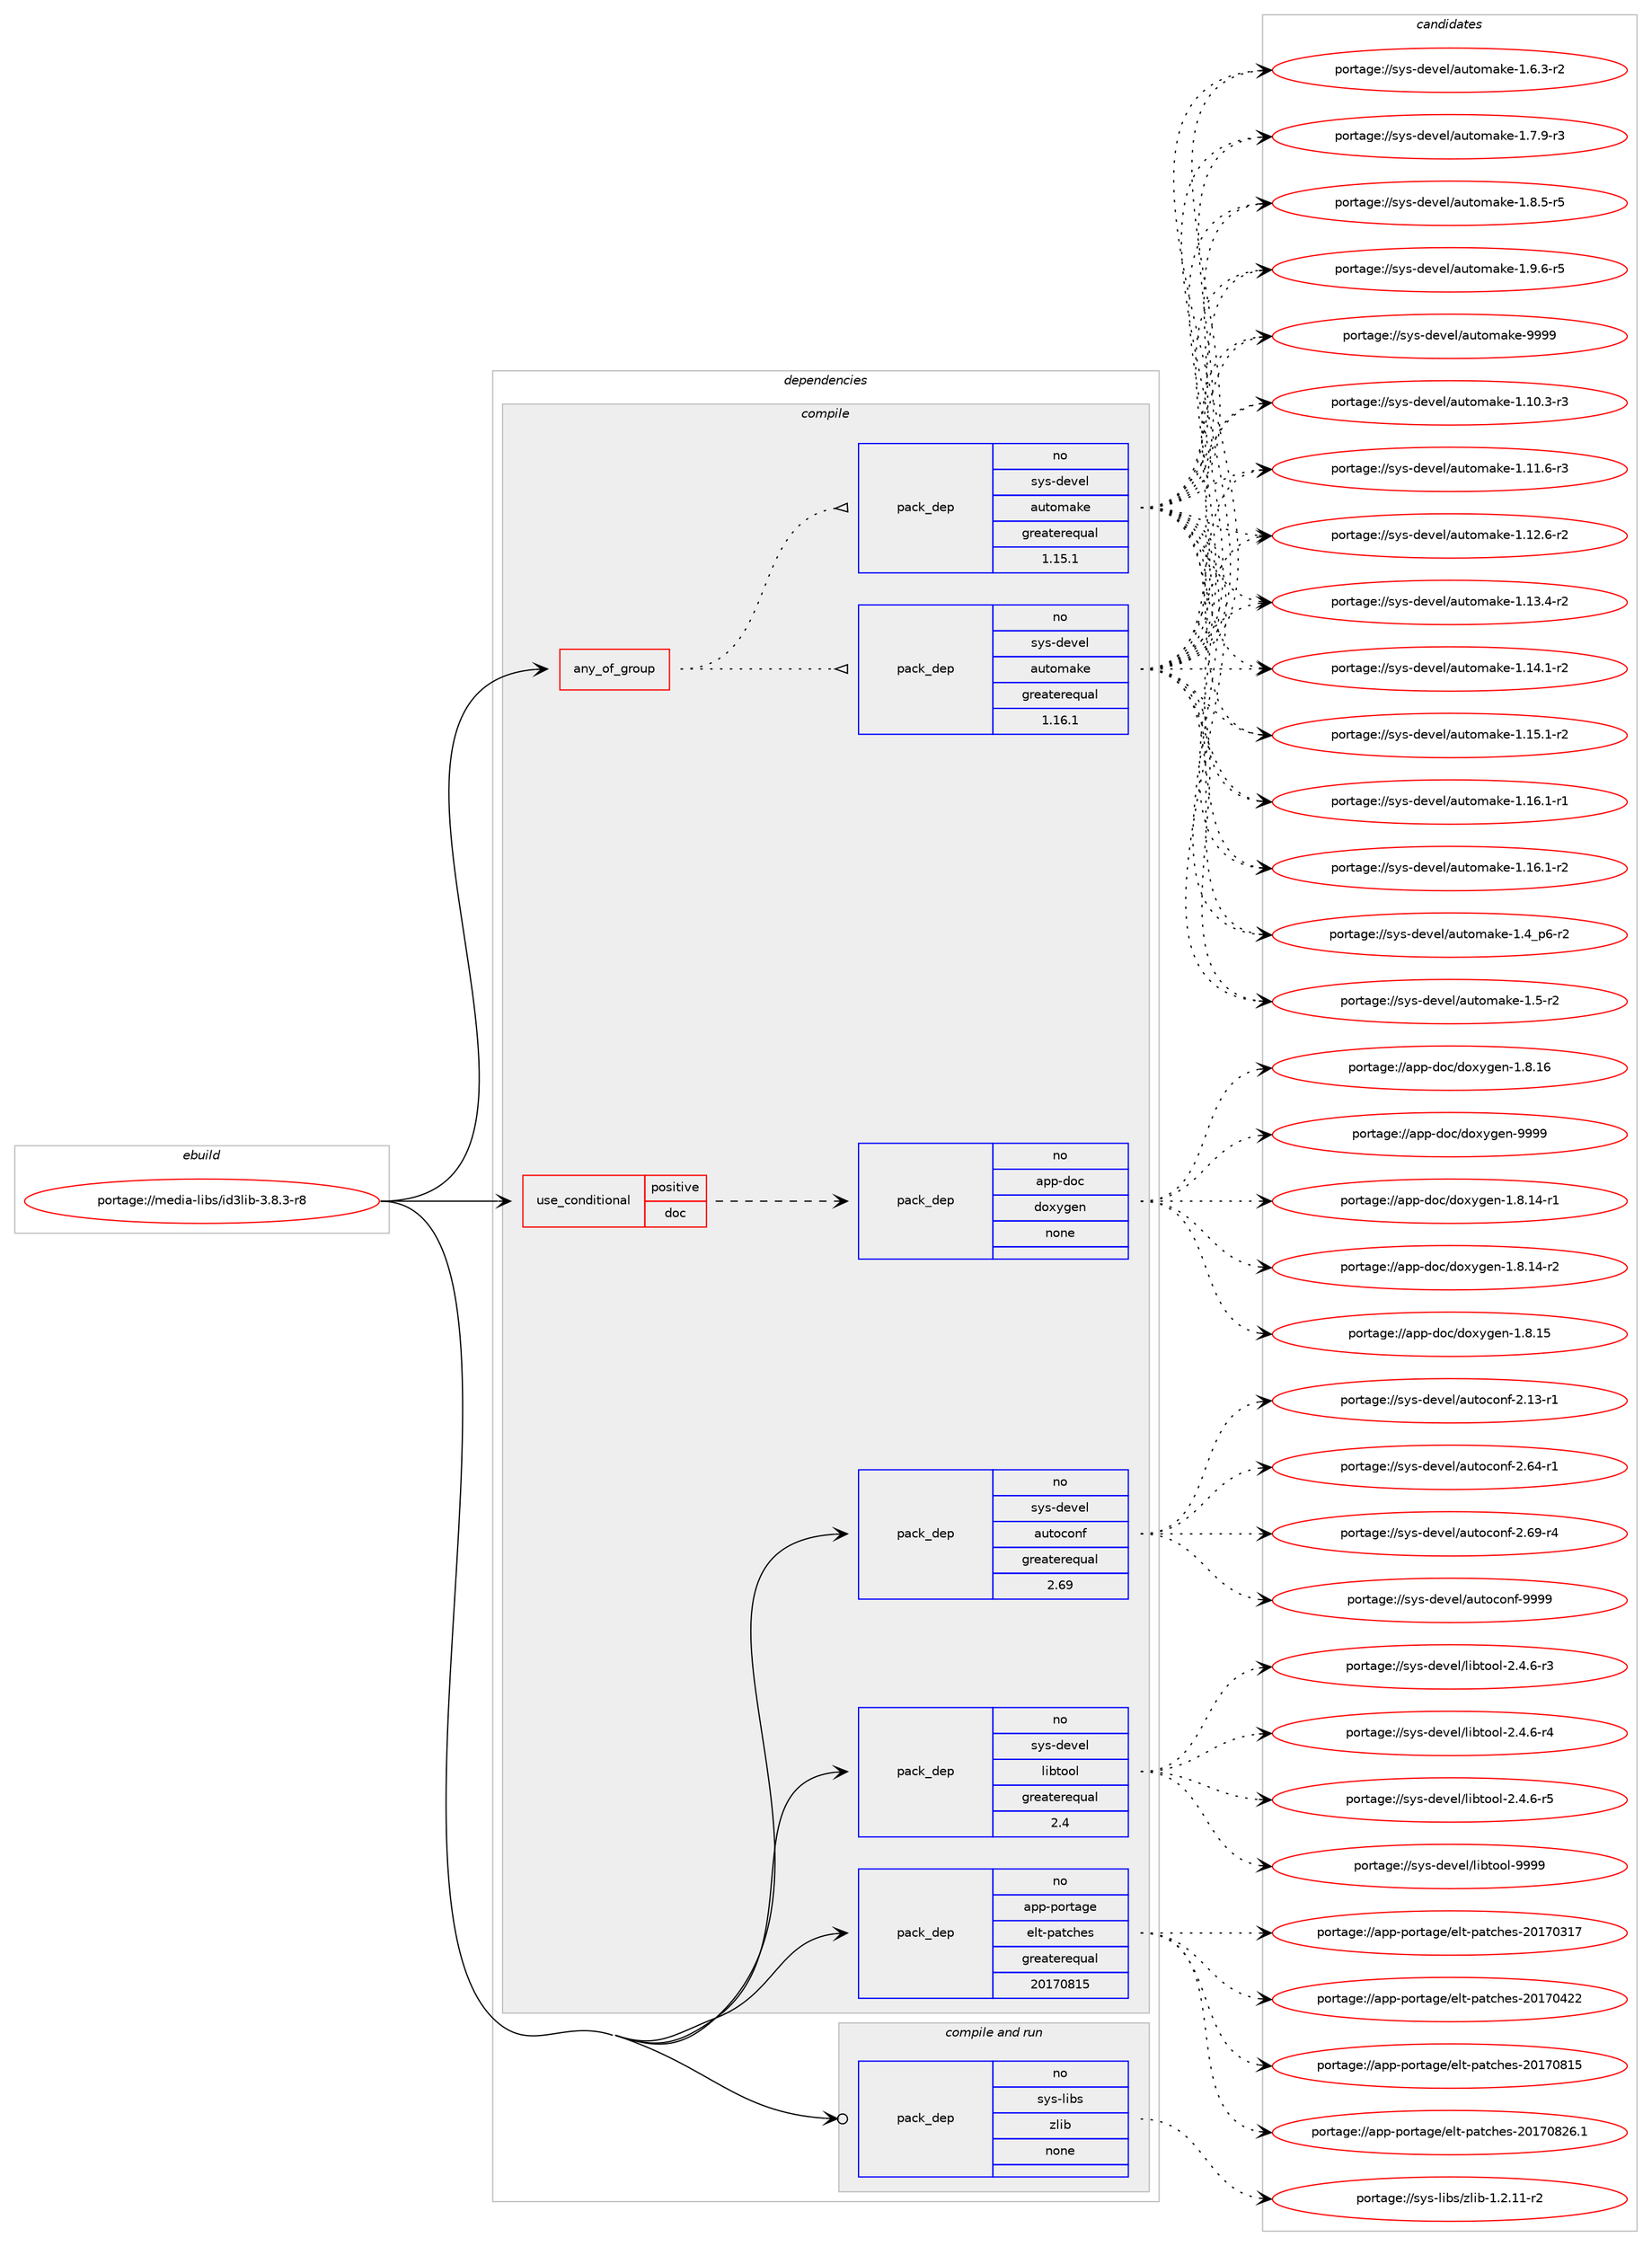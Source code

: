 digraph prolog {

# *************
# Graph options
# *************

newrank=true;
concentrate=true;
compound=true;
graph [rankdir=LR,fontname=Helvetica,fontsize=10,ranksep=1.5];#, ranksep=2.5, nodesep=0.2];
edge  [arrowhead=vee];
node  [fontname=Helvetica,fontsize=10];

# **********
# The ebuild
# **********

subgraph cluster_leftcol {
color=gray;
rank=same;
label=<<i>ebuild</i>>;
id [label="portage://media-libs/id3lib-3.8.3-r8", color=red, width=4, href="../media-libs/id3lib-3.8.3-r8.svg"];
}

# ****************
# The dependencies
# ****************

subgraph cluster_midcol {
color=gray;
label=<<i>dependencies</i>>;
subgraph cluster_compile {
fillcolor="#eeeeee";
style=filled;
label=<<i>compile</i>>;
subgraph any5041 {
dependency319662 [label=<<TABLE BORDER="0" CELLBORDER="1" CELLSPACING="0" CELLPADDING="4"><TR><TD CELLPADDING="10">any_of_group</TD></TR></TABLE>>, shape=none, color=red];subgraph pack234686 {
dependency319663 [label=<<TABLE BORDER="0" CELLBORDER="1" CELLSPACING="0" CELLPADDING="4" WIDTH="220"><TR><TD ROWSPAN="6" CELLPADDING="30">pack_dep</TD></TR><TR><TD WIDTH="110">no</TD></TR><TR><TD>sys-devel</TD></TR><TR><TD>automake</TD></TR><TR><TD>greaterequal</TD></TR><TR><TD>1.16.1</TD></TR></TABLE>>, shape=none, color=blue];
}
dependency319662:e -> dependency319663:w [weight=20,style="dotted",arrowhead="oinv"];
subgraph pack234687 {
dependency319664 [label=<<TABLE BORDER="0" CELLBORDER="1" CELLSPACING="0" CELLPADDING="4" WIDTH="220"><TR><TD ROWSPAN="6" CELLPADDING="30">pack_dep</TD></TR><TR><TD WIDTH="110">no</TD></TR><TR><TD>sys-devel</TD></TR><TR><TD>automake</TD></TR><TR><TD>greaterequal</TD></TR><TR><TD>1.15.1</TD></TR></TABLE>>, shape=none, color=blue];
}
dependency319662:e -> dependency319664:w [weight=20,style="dotted",arrowhead="oinv"];
}
id:e -> dependency319662:w [weight=20,style="solid",arrowhead="vee"];
subgraph cond79807 {
dependency319665 [label=<<TABLE BORDER="0" CELLBORDER="1" CELLSPACING="0" CELLPADDING="4"><TR><TD ROWSPAN="3" CELLPADDING="10">use_conditional</TD></TR><TR><TD>positive</TD></TR><TR><TD>doc</TD></TR></TABLE>>, shape=none, color=red];
subgraph pack234688 {
dependency319666 [label=<<TABLE BORDER="0" CELLBORDER="1" CELLSPACING="0" CELLPADDING="4" WIDTH="220"><TR><TD ROWSPAN="6" CELLPADDING="30">pack_dep</TD></TR><TR><TD WIDTH="110">no</TD></TR><TR><TD>app-doc</TD></TR><TR><TD>doxygen</TD></TR><TR><TD>none</TD></TR><TR><TD></TD></TR></TABLE>>, shape=none, color=blue];
}
dependency319665:e -> dependency319666:w [weight=20,style="dashed",arrowhead="vee"];
}
id:e -> dependency319665:w [weight=20,style="solid",arrowhead="vee"];
subgraph pack234689 {
dependency319667 [label=<<TABLE BORDER="0" CELLBORDER="1" CELLSPACING="0" CELLPADDING="4" WIDTH="220"><TR><TD ROWSPAN="6" CELLPADDING="30">pack_dep</TD></TR><TR><TD WIDTH="110">no</TD></TR><TR><TD>app-portage</TD></TR><TR><TD>elt-patches</TD></TR><TR><TD>greaterequal</TD></TR><TR><TD>20170815</TD></TR></TABLE>>, shape=none, color=blue];
}
id:e -> dependency319667:w [weight=20,style="solid",arrowhead="vee"];
subgraph pack234690 {
dependency319668 [label=<<TABLE BORDER="0" CELLBORDER="1" CELLSPACING="0" CELLPADDING="4" WIDTH="220"><TR><TD ROWSPAN="6" CELLPADDING="30">pack_dep</TD></TR><TR><TD WIDTH="110">no</TD></TR><TR><TD>sys-devel</TD></TR><TR><TD>autoconf</TD></TR><TR><TD>greaterequal</TD></TR><TR><TD>2.69</TD></TR></TABLE>>, shape=none, color=blue];
}
id:e -> dependency319668:w [weight=20,style="solid",arrowhead="vee"];
subgraph pack234691 {
dependency319669 [label=<<TABLE BORDER="0" CELLBORDER="1" CELLSPACING="0" CELLPADDING="4" WIDTH="220"><TR><TD ROWSPAN="6" CELLPADDING="30">pack_dep</TD></TR><TR><TD WIDTH="110">no</TD></TR><TR><TD>sys-devel</TD></TR><TR><TD>libtool</TD></TR><TR><TD>greaterequal</TD></TR><TR><TD>2.4</TD></TR></TABLE>>, shape=none, color=blue];
}
id:e -> dependency319669:w [weight=20,style="solid",arrowhead="vee"];
}
subgraph cluster_compileandrun {
fillcolor="#eeeeee";
style=filled;
label=<<i>compile and run</i>>;
subgraph pack234692 {
dependency319670 [label=<<TABLE BORDER="0" CELLBORDER="1" CELLSPACING="0" CELLPADDING="4" WIDTH="220"><TR><TD ROWSPAN="6" CELLPADDING="30">pack_dep</TD></TR><TR><TD WIDTH="110">no</TD></TR><TR><TD>sys-libs</TD></TR><TR><TD>zlib</TD></TR><TR><TD>none</TD></TR><TR><TD></TD></TR></TABLE>>, shape=none, color=blue];
}
id:e -> dependency319670:w [weight=20,style="solid",arrowhead="odotvee"];
}
subgraph cluster_run {
fillcolor="#eeeeee";
style=filled;
label=<<i>run</i>>;
}
}

# **************
# The candidates
# **************

subgraph cluster_choices {
rank=same;
color=gray;
label=<<i>candidates</i>>;

subgraph choice234686 {
color=black;
nodesep=1;
choiceportage11512111545100101118101108479711711611110997107101454946494846514511451 [label="portage://sys-devel/automake-1.10.3-r3", color=red, width=4,href="../sys-devel/automake-1.10.3-r3.svg"];
choiceportage11512111545100101118101108479711711611110997107101454946494946544511451 [label="portage://sys-devel/automake-1.11.6-r3", color=red, width=4,href="../sys-devel/automake-1.11.6-r3.svg"];
choiceportage11512111545100101118101108479711711611110997107101454946495046544511450 [label="portage://sys-devel/automake-1.12.6-r2", color=red, width=4,href="../sys-devel/automake-1.12.6-r2.svg"];
choiceportage11512111545100101118101108479711711611110997107101454946495146524511450 [label="portage://sys-devel/automake-1.13.4-r2", color=red, width=4,href="../sys-devel/automake-1.13.4-r2.svg"];
choiceportage11512111545100101118101108479711711611110997107101454946495246494511450 [label="portage://sys-devel/automake-1.14.1-r2", color=red, width=4,href="../sys-devel/automake-1.14.1-r2.svg"];
choiceportage11512111545100101118101108479711711611110997107101454946495346494511450 [label="portage://sys-devel/automake-1.15.1-r2", color=red, width=4,href="../sys-devel/automake-1.15.1-r2.svg"];
choiceportage11512111545100101118101108479711711611110997107101454946495446494511449 [label="portage://sys-devel/automake-1.16.1-r1", color=red, width=4,href="../sys-devel/automake-1.16.1-r1.svg"];
choiceportage11512111545100101118101108479711711611110997107101454946495446494511450 [label="portage://sys-devel/automake-1.16.1-r2", color=red, width=4,href="../sys-devel/automake-1.16.1-r2.svg"];
choiceportage115121115451001011181011084797117116111109971071014549465295112544511450 [label="portage://sys-devel/automake-1.4_p6-r2", color=red, width=4,href="../sys-devel/automake-1.4_p6-r2.svg"];
choiceportage11512111545100101118101108479711711611110997107101454946534511450 [label="portage://sys-devel/automake-1.5-r2", color=red, width=4,href="../sys-devel/automake-1.5-r2.svg"];
choiceportage115121115451001011181011084797117116111109971071014549465446514511450 [label="portage://sys-devel/automake-1.6.3-r2", color=red, width=4,href="../sys-devel/automake-1.6.3-r2.svg"];
choiceportage115121115451001011181011084797117116111109971071014549465546574511451 [label="portage://sys-devel/automake-1.7.9-r3", color=red, width=4,href="../sys-devel/automake-1.7.9-r3.svg"];
choiceportage115121115451001011181011084797117116111109971071014549465646534511453 [label="portage://sys-devel/automake-1.8.5-r5", color=red, width=4,href="../sys-devel/automake-1.8.5-r5.svg"];
choiceportage115121115451001011181011084797117116111109971071014549465746544511453 [label="portage://sys-devel/automake-1.9.6-r5", color=red, width=4,href="../sys-devel/automake-1.9.6-r5.svg"];
choiceportage115121115451001011181011084797117116111109971071014557575757 [label="portage://sys-devel/automake-9999", color=red, width=4,href="../sys-devel/automake-9999.svg"];
dependency319663:e -> choiceportage11512111545100101118101108479711711611110997107101454946494846514511451:w [style=dotted,weight="100"];
dependency319663:e -> choiceportage11512111545100101118101108479711711611110997107101454946494946544511451:w [style=dotted,weight="100"];
dependency319663:e -> choiceportage11512111545100101118101108479711711611110997107101454946495046544511450:w [style=dotted,weight="100"];
dependency319663:e -> choiceportage11512111545100101118101108479711711611110997107101454946495146524511450:w [style=dotted,weight="100"];
dependency319663:e -> choiceportage11512111545100101118101108479711711611110997107101454946495246494511450:w [style=dotted,weight="100"];
dependency319663:e -> choiceportage11512111545100101118101108479711711611110997107101454946495346494511450:w [style=dotted,weight="100"];
dependency319663:e -> choiceportage11512111545100101118101108479711711611110997107101454946495446494511449:w [style=dotted,weight="100"];
dependency319663:e -> choiceportage11512111545100101118101108479711711611110997107101454946495446494511450:w [style=dotted,weight="100"];
dependency319663:e -> choiceportage115121115451001011181011084797117116111109971071014549465295112544511450:w [style=dotted,weight="100"];
dependency319663:e -> choiceportage11512111545100101118101108479711711611110997107101454946534511450:w [style=dotted,weight="100"];
dependency319663:e -> choiceportage115121115451001011181011084797117116111109971071014549465446514511450:w [style=dotted,weight="100"];
dependency319663:e -> choiceportage115121115451001011181011084797117116111109971071014549465546574511451:w [style=dotted,weight="100"];
dependency319663:e -> choiceportage115121115451001011181011084797117116111109971071014549465646534511453:w [style=dotted,weight="100"];
dependency319663:e -> choiceportage115121115451001011181011084797117116111109971071014549465746544511453:w [style=dotted,weight="100"];
dependency319663:e -> choiceportage115121115451001011181011084797117116111109971071014557575757:w [style=dotted,weight="100"];
}
subgraph choice234687 {
color=black;
nodesep=1;
choiceportage11512111545100101118101108479711711611110997107101454946494846514511451 [label="portage://sys-devel/automake-1.10.3-r3", color=red, width=4,href="../sys-devel/automake-1.10.3-r3.svg"];
choiceportage11512111545100101118101108479711711611110997107101454946494946544511451 [label="portage://sys-devel/automake-1.11.6-r3", color=red, width=4,href="../sys-devel/automake-1.11.6-r3.svg"];
choiceportage11512111545100101118101108479711711611110997107101454946495046544511450 [label="portage://sys-devel/automake-1.12.6-r2", color=red, width=4,href="../sys-devel/automake-1.12.6-r2.svg"];
choiceportage11512111545100101118101108479711711611110997107101454946495146524511450 [label="portage://sys-devel/automake-1.13.4-r2", color=red, width=4,href="../sys-devel/automake-1.13.4-r2.svg"];
choiceportage11512111545100101118101108479711711611110997107101454946495246494511450 [label="portage://sys-devel/automake-1.14.1-r2", color=red, width=4,href="../sys-devel/automake-1.14.1-r2.svg"];
choiceportage11512111545100101118101108479711711611110997107101454946495346494511450 [label="portage://sys-devel/automake-1.15.1-r2", color=red, width=4,href="../sys-devel/automake-1.15.1-r2.svg"];
choiceportage11512111545100101118101108479711711611110997107101454946495446494511449 [label="portage://sys-devel/automake-1.16.1-r1", color=red, width=4,href="../sys-devel/automake-1.16.1-r1.svg"];
choiceportage11512111545100101118101108479711711611110997107101454946495446494511450 [label="portage://sys-devel/automake-1.16.1-r2", color=red, width=4,href="../sys-devel/automake-1.16.1-r2.svg"];
choiceportage115121115451001011181011084797117116111109971071014549465295112544511450 [label="portage://sys-devel/automake-1.4_p6-r2", color=red, width=4,href="../sys-devel/automake-1.4_p6-r2.svg"];
choiceportage11512111545100101118101108479711711611110997107101454946534511450 [label="portage://sys-devel/automake-1.5-r2", color=red, width=4,href="../sys-devel/automake-1.5-r2.svg"];
choiceportage115121115451001011181011084797117116111109971071014549465446514511450 [label="portage://sys-devel/automake-1.6.3-r2", color=red, width=4,href="../sys-devel/automake-1.6.3-r2.svg"];
choiceportage115121115451001011181011084797117116111109971071014549465546574511451 [label="portage://sys-devel/automake-1.7.9-r3", color=red, width=4,href="../sys-devel/automake-1.7.9-r3.svg"];
choiceportage115121115451001011181011084797117116111109971071014549465646534511453 [label="portage://sys-devel/automake-1.8.5-r5", color=red, width=4,href="../sys-devel/automake-1.8.5-r5.svg"];
choiceportage115121115451001011181011084797117116111109971071014549465746544511453 [label="portage://sys-devel/automake-1.9.6-r5", color=red, width=4,href="../sys-devel/automake-1.9.6-r5.svg"];
choiceportage115121115451001011181011084797117116111109971071014557575757 [label="portage://sys-devel/automake-9999", color=red, width=4,href="../sys-devel/automake-9999.svg"];
dependency319664:e -> choiceportage11512111545100101118101108479711711611110997107101454946494846514511451:w [style=dotted,weight="100"];
dependency319664:e -> choiceportage11512111545100101118101108479711711611110997107101454946494946544511451:w [style=dotted,weight="100"];
dependency319664:e -> choiceportage11512111545100101118101108479711711611110997107101454946495046544511450:w [style=dotted,weight="100"];
dependency319664:e -> choiceportage11512111545100101118101108479711711611110997107101454946495146524511450:w [style=dotted,weight="100"];
dependency319664:e -> choiceportage11512111545100101118101108479711711611110997107101454946495246494511450:w [style=dotted,weight="100"];
dependency319664:e -> choiceportage11512111545100101118101108479711711611110997107101454946495346494511450:w [style=dotted,weight="100"];
dependency319664:e -> choiceportage11512111545100101118101108479711711611110997107101454946495446494511449:w [style=dotted,weight="100"];
dependency319664:e -> choiceportage11512111545100101118101108479711711611110997107101454946495446494511450:w [style=dotted,weight="100"];
dependency319664:e -> choiceportage115121115451001011181011084797117116111109971071014549465295112544511450:w [style=dotted,weight="100"];
dependency319664:e -> choiceportage11512111545100101118101108479711711611110997107101454946534511450:w [style=dotted,weight="100"];
dependency319664:e -> choiceportage115121115451001011181011084797117116111109971071014549465446514511450:w [style=dotted,weight="100"];
dependency319664:e -> choiceportage115121115451001011181011084797117116111109971071014549465546574511451:w [style=dotted,weight="100"];
dependency319664:e -> choiceportage115121115451001011181011084797117116111109971071014549465646534511453:w [style=dotted,weight="100"];
dependency319664:e -> choiceportage115121115451001011181011084797117116111109971071014549465746544511453:w [style=dotted,weight="100"];
dependency319664:e -> choiceportage115121115451001011181011084797117116111109971071014557575757:w [style=dotted,weight="100"];
}
subgraph choice234688 {
color=black;
nodesep=1;
choiceportage97112112451001119947100111120121103101110454946564649524511449 [label="portage://app-doc/doxygen-1.8.14-r1", color=red, width=4,href="../app-doc/doxygen-1.8.14-r1.svg"];
choiceportage97112112451001119947100111120121103101110454946564649524511450 [label="portage://app-doc/doxygen-1.8.14-r2", color=red, width=4,href="../app-doc/doxygen-1.8.14-r2.svg"];
choiceportage9711211245100111994710011112012110310111045494656464953 [label="portage://app-doc/doxygen-1.8.15", color=red, width=4,href="../app-doc/doxygen-1.8.15.svg"];
choiceportage9711211245100111994710011112012110310111045494656464954 [label="portage://app-doc/doxygen-1.8.16", color=red, width=4,href="../app-doc/doxygen-1.8.16.svg"];
choiceportage971121124510011199471001111201211031011104557575757 [label="portage://app-doc/doxygen-9999", color=red, width=4,href="../app-doc/doxygen-9999.svg"];
dependency319666:e -> choiceportage97112112451001119947100111120121103101110454946564649524511449:w [style=dotted,weight="100"];
dependency319666:e -> choiceportage97112112451001119947100111120121103101110454946564649524511450:w [style=dotted,weight="100"];
dependency319666:e -> choiceportage9711211245100111994710011112012110310111045494656464953:w [style=dotted,weight="100"];
dependency319666:e -> choiceportage9711211245100111994710011112012110310111045494656464954:w [style=dotted,weight="100"];
dependency319666:e -> choiceportage971121124510011199471001111201211031011104557575757:w [style=dotted,weight="100"];
}
subgraph choice234689 {
color=black;
nodesep=1;
choiceportage97112112451121111141169710310147101108116451129711699104101115455048495548514955 [label="portage://app-portage/elt-patches-20170317", color=red, width=4,href="../app-portage/elt-patches-20170317.svg"];
choiceportage97112112451121111141169710310147101108116451129711699104101115455048495548525050 [label="portage://app-portage/elt-patches-20170422", color=red, width=4,href="../app-portage/elt-patches-20170422.svg"];
choiceportage97112112451121111141169710310147101108116451129711699104101115455048495548564953 [label="portage://app-portage/elt-patches-20170815", color=red, width=4,href="../app-portage/elt-patches-20170815.svg"];
choiceportage971121124511211111411697103101471011081164511297116991041011154550484955485650544649 [label="portage://app-portage/elt-patches-20170826.1", color=red, width=4,href="../app-portage/elt-patches-20170826.1.svg"];
dependency319667:e -> choiceportage97112112451121111141169710310147101108116451129711699104101115455048495548514955:w [style=dotted,weight="100"];
dependency319667:e -> choiceportage97112112451121111141169710310147101108116451129711699104101115455048495548525050:w [style=dotted,weight="100"];
dependency319667:e -> choiceportage97112112451121111141169710310147101108116451129711699104101115455048495548564953:w [style=dotted,weight="100"];
dependency319667:e -> choiceportage971121124511211111411697103101471011081164511297116991041011154550484955485650544649:w [style=dotted,weight="100"];
}
subgraph choice234690 {
color=black;
nodesep=1;
choiceportage1151211154510010111810110847971171161119911111010245504649514511449 [label="portage://sys-devel/autoconf-2.13-r1", color=red, width=4,href="../sys-devel/autoconf-2.13-r1.svg"];
choiceportage1151211154510010111810110847971171161119911111010245504654524511449 [label="portage://sys-devel/autoconf-2.64-r1", color=red, width=4,href="../sys-devel/autoconf-2.64-r1.svg"];
choiceportage1151211154510010111810110847971171161119911111010245504654574511452 [label="portage://sys-devel/autoconf-2.69-r4", color=red, width=4,href="../sys-devel/autoconf-2.69-r4.svg"];
choiceportage115121115451001011181011084797117116111991111101024557575757 [label="portage://sys-devel/autoconf-9999", color=red, width=4,href="../sys-devel/autoconf-9999.svg"];
dependency319668:e -> choiceportage1151211154510010111810110847971171161119911111010245504649514511449:w [style=dotted,weight="100"];
dependency319668:e -> choiceportage1151211154510010111810110847971171161119911111010245504654524511449:w [style=dotted,weight="100"];
dependency319668:e -> choiceportage1151211154510010111810110847971171161119911111010245504654574511452:w [style=dotted,weight="100"];
dependency319668:e -> choiceportage115121115451001011181011084797117116111991111101024557575757:w [style=dotted,weight="100"];
}
subgraph choice234691 {
color=black;
nodesep=1;
choiceportage1151211154510010111810110847108105981161111111084550465246544511451 [label="portage://sys-devel/libtool-2.4.6-r3", color=red, width=4,href="../sys-devel/libtool-2.4.6-r3.svg"];
choiceportage1151211154510010111810110847108105981161111111084550465246544511452 [label="portage://sys-devel/libtool-2.4.6-r4", color=red, width=4,href="../sys-devel/libtool-2.4.6-r4.svg"];
choiceportage1151211154510010111810110847108105981161111111084550465246544511453 [label="portage://sys-devel/libtool-2.4.6-r5", color=red, width=4,href="../sys-devel/libtool-2.4.6-r5.svg"];
choiceportage1151211154510010111810110847108105981161111111084557575757 [label="portage://sys-devel/libtool-9999", color=red, width=4,href="../sys-devel/libtool-9999.svg"];
dependency319669:e -> choiceportage1151211154510010111810110847108105981161111111084550465246544511451:w [style=dotted,weight="100"];
dependency319669:e -> choiceportage1151211154510010111810110847108105981161111111084550465246544511452:w [style=dotted,weight="100"];
dependency319669:e -> choiceportage1151211154510010111810110847108105981161111111084550465246544511453:w [style=dotted,weight="100"];
dependency319669:e -> choiceportage1151211154510010111810110847108105981161111111084557575757:w [style=dotted,weight="100"];
}
subgraph choice234692 {
color=black;
nodesep=1;
choiceportage11512111545108105981154712210810598454946504649494511450 [label="portage://sys-libs/zlib-1.2.11-r2", color=red, width=4,href="../sys-libs/zlib-1.2.11-r2.svg"];
dependency319670:e -> choiceportage11512111545108105981154712210810598454946504649494511450:w [style=dotted,weight="100"];
}
}

}
